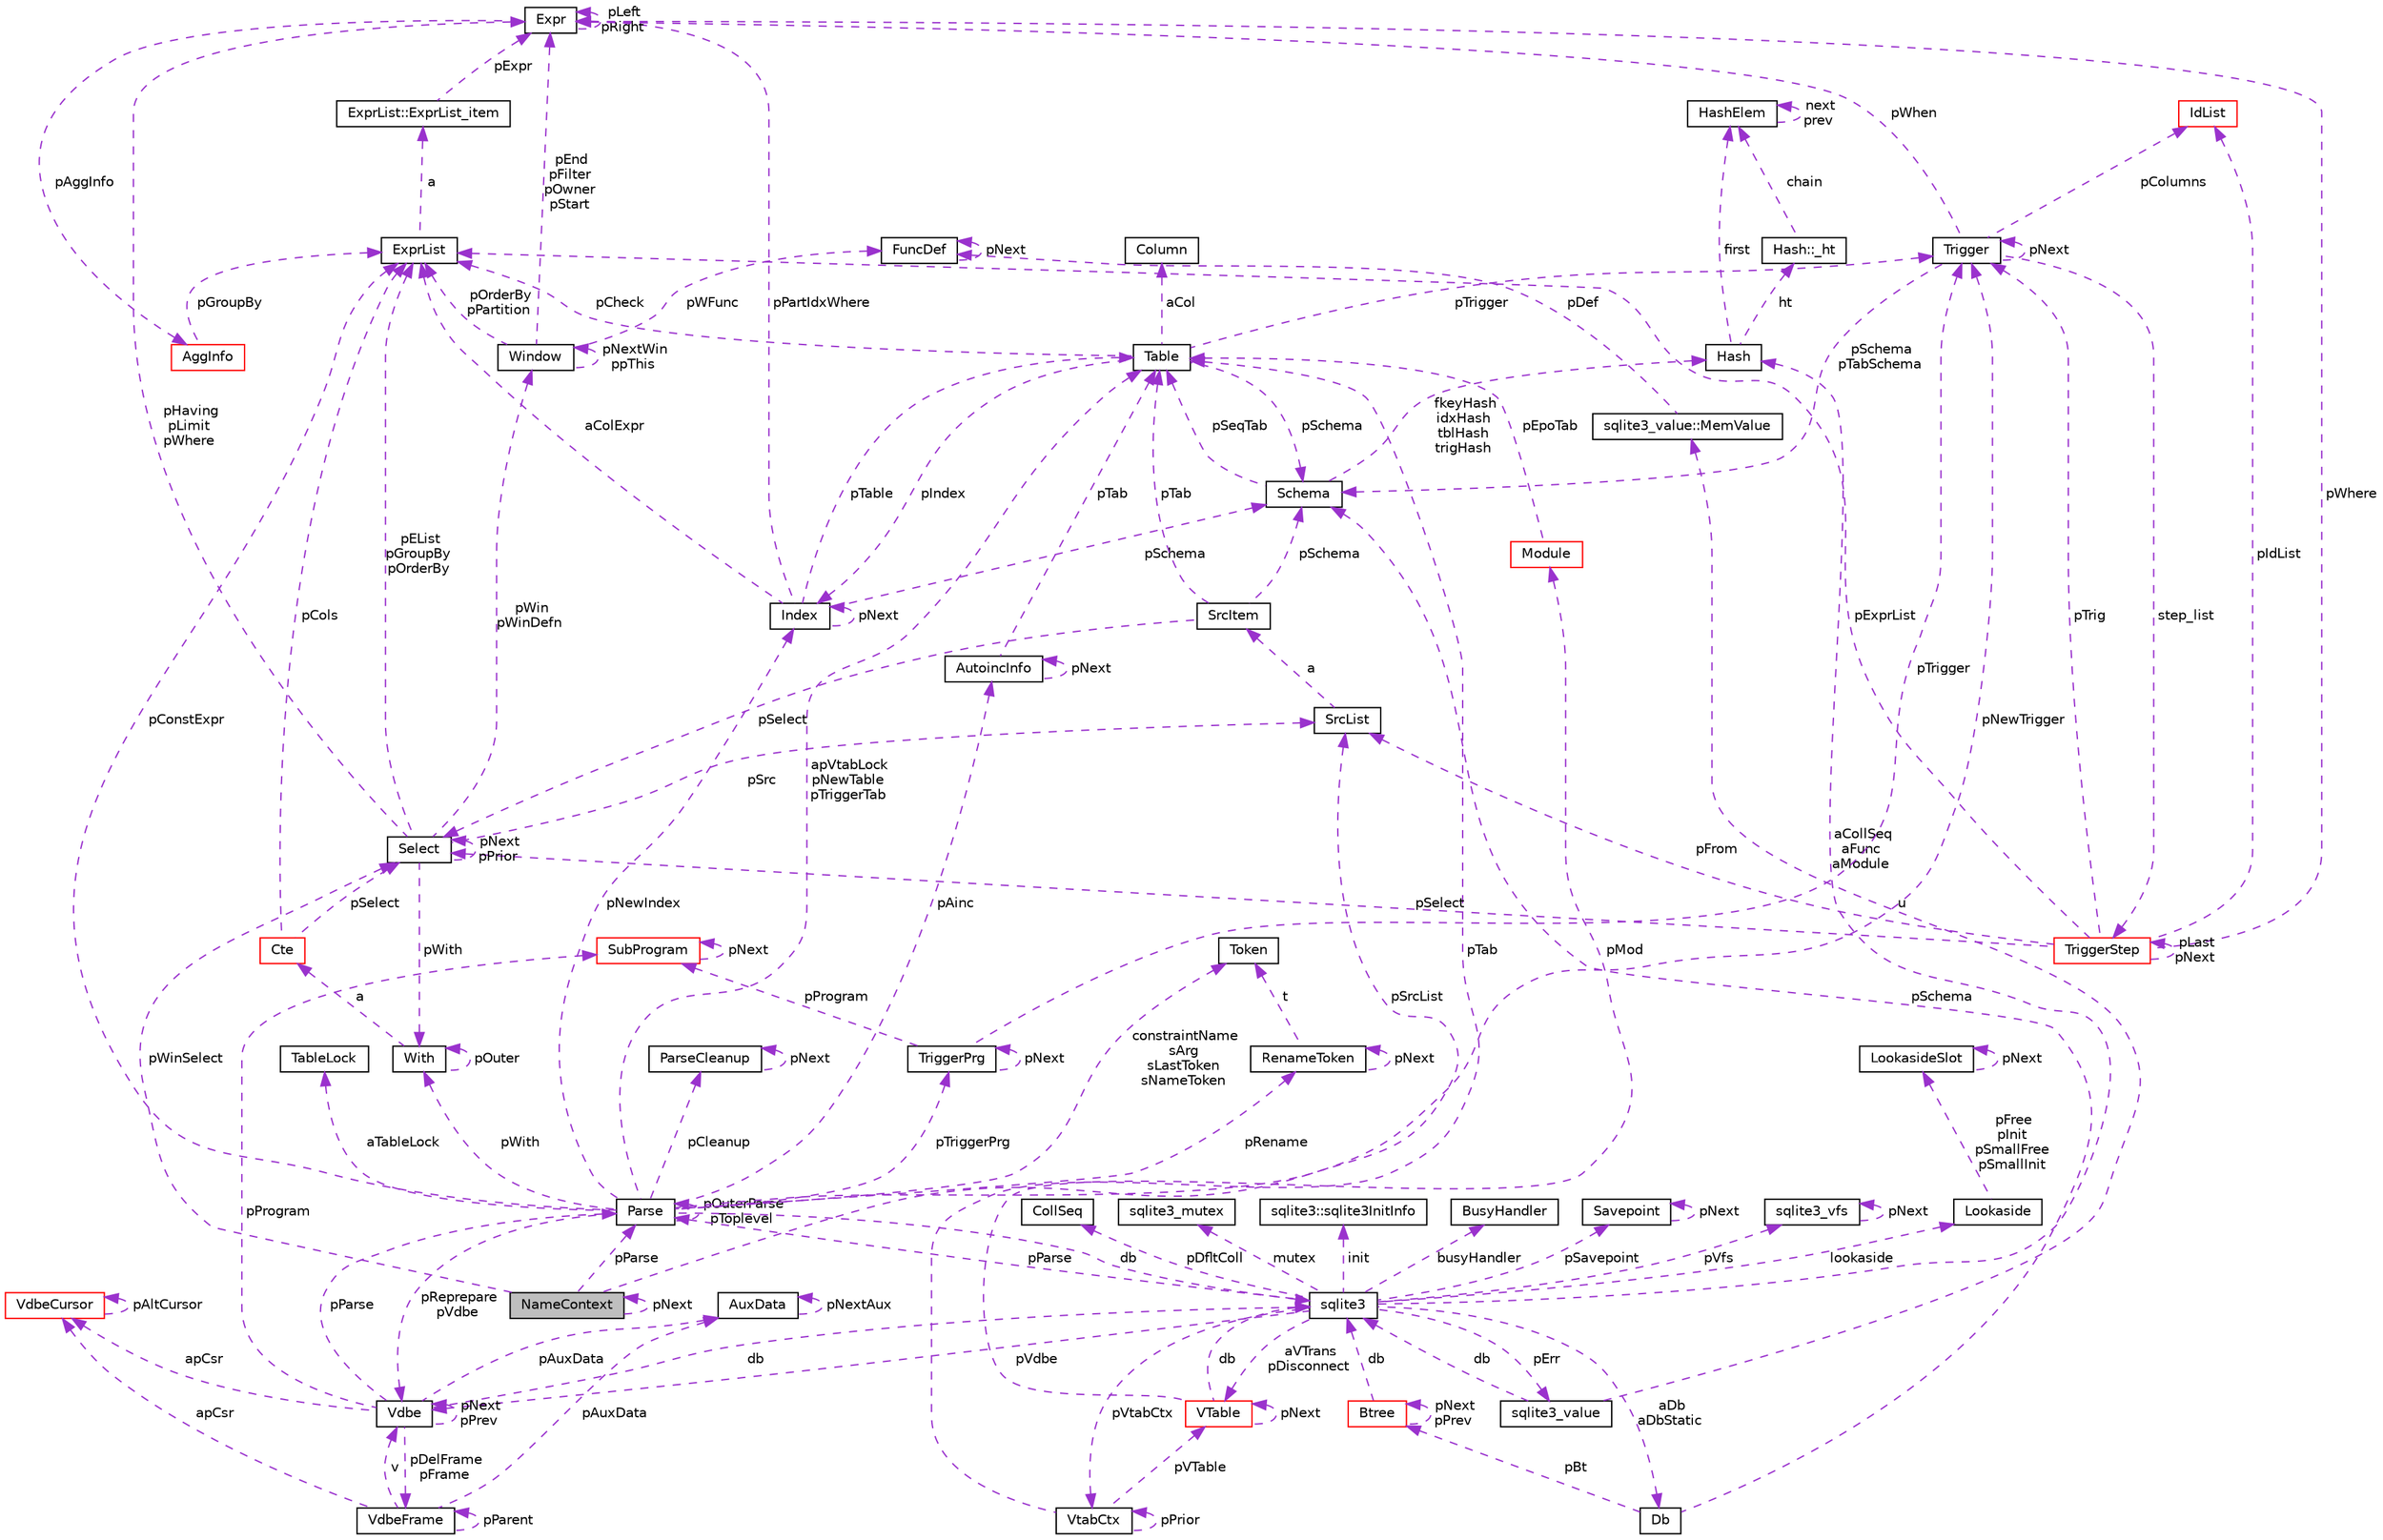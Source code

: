 digraph "NameContext"
{
 // LATEX_PDF_SIZE
  edge [fontname="Helvetica",fontsize="10",labelfontname="Helvetica",labelfontsize="10"];
  node [fontname="Helvetica",fontsize="10",shape=record];
  Node1 [label="NameContext",height=0.2,width=0.4,color="black", fillcolor="grey75", style="filled", fontcolor="black",tooltip=" "];
  Node2 -> Node1 [dir="back",color="darkorchid3",fontsize="10",style="dashed",label=" pParse" ,fontname="Helvetica"];
  Node2 [label="Parse",height=0.2,width=0.4,color="black", fillcolor="white", style="filled",URL="$db/d1b/sqlite3_8c.html#db/dbb/structParse",tooltip=" "];
  Node3 -> Node2 [dir="back",color="darkorchid3",fontsize="10",style="dashed",label=" db" ,fontname="Helvetica"];
  Node3 [label="sqlite3",height=0.2,width=0.4,color="black", fillcolor="white", style="filled",URL="$d9/dcd/structsqlite3.html",tooltip=" "];
  Node4 -> Node3 [dir="back",color="darkorchid3",fontsize="10",style="dashed",label=" pVfs" ,fontname="Helvetica"];
  Node4 [label="sqlite3_vfs",height=0.2,width=0.4,color="black", fillcolor="white", style="filled",URL="$d3/d36/structsqlite3__vfs.html",tooltip=" "];
  Node4 -> Node4 [dir="back",color="darkorchid3",fontsize="10",style="dashed",label=" pNext" ,fontname="Helvetica"];
  Node5 -> Node3 [dir="back",color="darkorchid3",fontsize="10",style="dashed",label=" pVdbe" ,fontname="Helvetica"];
  Node5 [label="Vdbe",height=0.2,width=0.4,color="black", fillcolor="white", style="filled",URL="$db/d1b/sqlite3_8c.html#de/d53/structVdbe",tooltip=" "];
  Node3 -> Node5 [dir="back",color="darkorchid3",fontsize="10",style="dashed",label=" db" ,fontname="Helvetica"];
  Node5 -> Node5 [dir="back",color="darkorchid3",fontsize="10",style="dashed",label=" pNext\npPrev" ,fontname="Helvetica"];
  Node2 -> Node5 [dir="back",color="darkorchid3",fontsize="10",style="dashed",label=" pParse" ,fontname="Helvetica"];
  Node6 -> Node5 [dir="back",color="darkorchid3",fontsize="10",style="dashed",label=" apCsr" ,fontname="Helvetica"];
  Node6 [label="VdbeCursor",height=0.2,width=0.4,color="red", fillcolor="white", style="filled",URL="$db/d1b/sqlite3_8c.html#d0/dd5/structVdbeCursor",tooltip=" "];
  Node6 -> Node6 [dir="back",color="darkorchid3",fontsize="10",style="dashed",label=" pAltCursor" ,fontname="Helvetica"];
  Node9 -> Node5 [dir="back",color="darkorchid3",fontsize="10",style="dashed",label=" pDelFrame\npFrame" ,fontname="Helvetica"];
  Node9 [label="VdbeFrame",height=0.2,width=0.4,color="black", fillcolor="white", style="filled",URL="$db/d1b/sqlite3_8c.html#df/db1/structVdbeFrame",tooltip=" "];
  Node5 -> Node9 [dir="back",color="darkorchid3",fontsize="10",style="dashed",label=" v" ,fontname="Helvetica"];
  Node9 -> Node9 [dir="back",color="darkorchid3",fontsize="10",style="dashed",label=" pParent" ,fontname="Helvetica"];
  Node6 -> Node9 [dir="back",color="darkorchid3",fontsize="10",style="dashed",label=" apCsr" ,fontname="Helvetica"];
  Node10 -> Node9 [dir="back",color="darkorchid3",fontsize="10",style="dashed",label=" pAuxData" ,fontname="Helvetica"];
  Node10 [label="AuxData",height=0.2,width=0.4,color="black", fillcolor="white", style="filled",URL="$d7/d4c/structAuxData.html",tooltip=" "];
  Node10 -> Node10 [dir="back",color="darkorchid3",fontsize="10",style="dashed",label=" pNextAux" ,fontname="Helvetica"];
  Node11 -> Node5 [dir="back",color="darkorchid3",fontsize="10",style="dashed",label=" pProgram" ,fontname="Helvetica"];
  Node11 [label="SubProgram",height=0.2,width=0.4,color="red", fillcolor="white", style="filled",URL="$db/d1b/sqlite3_8c.html#de/d7a/structSubProgram",tooltip=" "];
  Node11 -> Node11 [dir="back",color="darkorchid3",fontsize="10",style="dashed",label=" pNext" ,fontname="Helvetica"];
  Node10 -> Node5 [dir="back",color="darkorchid3",fontsize="10",style="dashed",label=" pAuxData" ,fontname="Helvetica"];
  Node8 -> Node3 [dir="back",color="darkorchid3",fontsize="10",style="dashed",label=" pDfltColl" ,fontname="Helvetica"];
  Node8 [label="CollSeq",height=0.2,width=0.4,color="black", fillcolor="white", style="filled",URL="$d1/d4e/structCollSeq.html",tooltip=" "];
  Node47 -> Node3 [dir="back",color="darkorchid3",fontsize="10",style="dashed",label=" mutex" ,fontname="Helvetica"];
  Node47 [label="sqlite3_mutex",height=0.2,width=0.4,color="black", fillcolor="white", style="filled",URL="$db/d1b/sqlite3_8c.html#d5/d3c/structsqlite3__mutex",tooltip=" "];
  Node48 -> Node3 [dir="back",color="darkorchid3",fontsize="10",style="dashed",label=" aDb\naDbStatic" ,fontname="Helvetica"];
  Node48 [label="Db",height=0.2,width=0.4,color="black", fillcolor="white", style="filled",URL="$db/d1b/sqlite3_8c.html#d2/d6b/structDb",tooltip=" "];
  Node49 -> Node48 [dir="back",color="darkorchid3",fontsize="10",style="dashed",label=" pBt" ,fontname="Helvetica"];
  Node49 [label="Btree",height=0.2,width=0.4,color="red", fillcolor="white", style="filled",URL="$db/d1b/sqlite3_8c.html#dd/db3/structBtree",tooltip=" "];
  Node3 -> Node49 [dir="back",color="darkorchid3",fontsize="10",style="dashed",label=" db" ,fontname="Helvetica"];
  Node49 -> Node49 [dir="back",color="darkorchid3",fontsize="10",style="dashed",label=" pNext\npPrev" ,fontname="Helvetica"];
  Node24 -> Node48 [dir="back",color="darkorchid3",fontsize="10",style="dashed",label=" pSchema" ,fontname="Helvetica"];
  Node24 [label="Schema",height=0.2,width=0.4,color="black", fillcolor="white", style="filled",URL="$db/d1b/sqlite3_8c.html#d8/db0/structSchema",tooltip=" "];
  Node25 -> Node24 [dir="back",color="darkorchid3",fontsize="10",style="dashed",label=" fkeyHash\nidxHash\ntblHash\ntrigHash" ,fontname="Helvetica"];
  Node25 [label="Hash",height=0.2,width=0.4,color="black", fillcolor="white", style="filled",URL="$db/d1b/sqlite3_8c.html#d1/dbe/structHash",tooltip=" "];
  Node26 -> Node25 [dir="back",color="darkorchid3",fontsize="10",style="dashed",label=" first" ,fontname="Helvetica"];
  Node26 [label="HashElem",height=0.2,width=0.4,color="black", fillcolor="white", style="filled",URL="$db/d1b/sqlite3_8c.html#da/d21/structHashElem",tooltip=" "];
  Node26 -> Node26 [dir="back",color="darkorchid3",fontsize="10",style="dashed",label=" next\nprev" ,fontname="Helvetica"];
  Node27 -> Node25 [dir="back",color="darkorchid3",fontsize="10",style="dashed",label=" ht" ,fontname="Helvetica"];
  Node27 [label="Hash::_ht",height=0.2,width=0.4,color="black", fillcolor="white", style="filled",URL="$db/d1b/sqlite3_8c.html#d7/d1f/structHash_1_1__ht",tooltip=" "];
  Node26 -> Node27 [dir="back",color="darkorchid3",fontsize="10",style="dashed",label=" chain" ,fontname="Helvetica"];
  Node21 -> Node24 [dir="back",color="darkorchid3",fontsize="10",style="dashed",label=" pSeqTab" ,fontname="Helvetica"];
  Node21 [label="Table",height=0.2,width=0.4,color="black", fillcolor="white", style="filled",URL="$db/d1b/sqlite3_8c.html#dc/dcb/structTable",tooltip=" "];
  Node22 -> Node21 [dir="back",color="darkorchid3",fontsize="10",style="dashed",label=" aCol" ,fontname="Helvetica"];
  Node22 [label="Column",height=0.2,width=0.4,color="black", fillcolor="white", style="filled",URL="$db/d1b/sqlite3_8c.html#dc/dc1/structColumn",tooltip=" "];
  Node23 -> Node21 [dir="back",color="darkorchid3",fontsize="10",style="dashed",label=" pIndex" ,fontname="Helvetica"];
  Node23 [label="Index",height=0.2,width=0.4,color="black", fillcolor="white", style="filled",URL="$db/d1b/sqlite3_8c.html#df/d86/structIndex",tooltip=" "];
  Node21 -> Node23 [dir="back",color="darkorchid3",fontsize="10",style="dashed",label=" pTable" ,fontname="Helvetica"];
  Node23 -> Node23 [dir="back",color="darkorchid3",fontsize="10",style="dashed",label=" pNext" ,fontname="Helvetica"];
  Node24 -> Node23 [dir="back",color="darkorchid3",fontsize="10",style="dashed",label=" pSchema" ,fontname="Helvetica"];
  Node28 -> Node23 [dir="back",color="darkorchid3",fontsize="10",style="dashed",label=" pPartIdxWhere" ,fontname="Helvetica"];
  Node28 [label="Expr",height=0.2,width=0.4,color="black", fillcolor="white", style="filled",URL="$db/d1b/sqlite3_8c.html#d4/dfb/structExpr",tooltip=" "];
  Node28 -> Node28 [dir="back",color="darkorchid3",fontsize="10",style="dashed",label=" pLeft\npRight" ,fontname="Helvetica"];
  Node29 -> Node28 [dir="back",color="darkorchid3",fontsize="10",style="dashed",label=" pAggInfo" ,fontname="Helvetica"];
  Node29 [label="AggInfo",height=0.2,width=0.4,color="red", fillcolor="white", style="filled",URL="$db/d1b/sqlite3_8c.html#d2/dc8/structAggInfo",tooltip=" "];
  Node30 -> Node29 [dir="back",color="darkorchid3",fontsize="10",style="dashed",label=" pGroupBy" ,fontname="Helvetica"];
  Node30 [label="ExprList",height=0.2,width=0.4,color="black", fillcolor="white", style="filled",URL="$db/d1b/sqlite3_8c.html#d5/d5c/structExprList",tooltip=" "];
  Node31 -> Node30 [dir="back",color="darkorchid3",fontsize="10",style="dashed",label=" a" ,fontname="Helvetica"];
  Node31 [label="ExprList::ExprList_item",height=0.2,width=0.4,color="black", fillcolor="white", style="filled",URL="$db/d1b/sqlite3_8c.html#d8/dae/structExprList_1_1ExprList__item",tooltip=" "];
  Node28 -> Node31 [dir="back",color="darkorchid3",fontsize="10",style="dashed",label=" pExpr" ,fontname="Helvetica"];
  Node30 -> Node23 [dir="back",color="darkorchid3",fontsize="10",style="dashed",label=" aColExpr" ,fontname="Helvetica"];
  Node30 -> Node21 [dir="back",color="darkorchid3",fontsize="10",style="dashed",label=" pCheck" ,fontname="Helvetica"];
  Node34 -> Node21 [dir="back",color="darkorchid3",fontsize="10",style="dashed",label=" pTrigger" ,fontname="Helvetica"];
  Node34 [label="Trigger",height=0.2,width=0.4,color="black", fillcolor="white", style="filled",URL="$db/d1b/sqlite3_8c.html#dc/d15/structTrigger",tooltip=" "];
  Node28 -> Node34 [dir="back",color="darkorchid3",fontsize="10",style="dashed",label=" pWhen" ,fontname="Helvetica"];
  Node35 -> Node34 [dir="back",color="darkorchid3",fontsize="10",style="dashed",label=" pColumns" ,fontname="Helvetica"];
  Node35 [label="IdList",height=0.2,width=0.4,color="red", fillcolor="white", style="filled",URL="$db/d1b/sqlite3_8c.html#da/d69/structIdList",tooltip=" "];
  Node24 -> Node34 [dir="back",color="darkorchid3",fontsize="10",style="dashed",label=" pSchema\npTabSchema" ,fontname="Helvetica"];
  Node37 -> Node34 [dir="back",color="darkorchid3",fontsize="10",style="dashed",label=" step_list" ,fontname="Helvetica"];
  Node37 [label="TriggerStep",height=0.2,width=0.4,color="red", fillcolor="white", style="filled",URL="$db/d1b/sqlite3_8c.html#d5/da5/structTriggerStep",tooltip=" "];
  Node34 -> Node37 [dir="back",color="darkorchid3",fontsize="10",style="dashed",label=" pTrig" ,fontname="Helvetica"];
  Node38 -> Node37 [dir="back",color="darkorchid3",fontsize="10",style="dashed",label=" pSelect" ,fontname="Helvetica"];
  Node38 [label="Select",height=0.2,width=0.4,color="black", fillcolor="white", style="filled",URL="$db/d1b/sqlite3_8c.html#dd/d39/structSelect",tooltip=" "];
  Node30 -> Node38 [dir="back",color="darkorchid3",fontsize="10",style="dashed",label=" pEList\npGroupBy\npOrderBy" ,fontname="Helvetica"];
  Node39 -> Node38 [dir="back",color="darkorchid3",fontsize="10",style="dashed",label=" pSrc" ,fontname="Helvetica"];
  Node39 [label="SrcList",height=0.2,width=0.4,color="black", fillcolor="white", style="filled",URL="$db/d1b/sqlite3_8c.html#de/deb/structSrcList",tooltip=" "];
  Node40 -> Node39 [dir="back",color="darkorchid3",fontsize="10",style="dashed",label=" a" ,fontname="Helvetica"];
  Node40 [label="SrcItem",height=0.2,width=0.4,color="black", fillcolor="white", style="filled",URL="$db/d1b/sqlite3_8c.html#d0/d26/structSrcItem",tooltip=" "];
  Node24 -> Node40 [dir="back",color="darkorchid3",fontsize="10",style="dashed",label=" pSchema" ,fontname="Helvetica"];
  Node21 -> Node40 [dir="back",color="darkorchid3",fontsize="10",style="dashed",label=" pTab" ,fontname="Helvetica"];
  Node38 -> Node40 [dir="back",color="darkorchid3",fontsize="10",style="dashed",label=" pSelect" ,fontname="Helvetica"];
  Node28 -> Node38 [dir="back",color="darkorchid3",fontsize="10",style="dashed",label=" pHaving\npLimit\npWhere" ,fontname="Helvetica"];
  Node38 -> Node38 [dir="back",color="darkorchid3",fontsize="10",style="dashed",label=" pNext\npPrior" ,fontname="Helvetica"];
  Node41 -> Node38 [dir="back",color="darkorchid3",fontsize="10",style="dashed",label=" pWith" ,fontname="Helvetica"];
  Node41 [label="With",height=0.2,width=0.4,color="black", fillcolor="white", style="filled",URL="$db/d1b/sqlite3_8c.html#df/d70/structWith",tooltip=" "];
  Node41 -> Node41 [dir="back",color="darkorchid3",fontsize="10",style="dashed",label=" pOuter" ,fontname="Helvetica"];
  Node42 -> Node41 [dir="back",color="darkorchid3",fontsize="10",style="dashed",label=" a" ,fontname="Helvetica"];
  Node42 [label="Cte",height=0.2,width=0.4,color="red", fillcolor="white", style="filled",URL="$db/d1b/sqlite3_8c.html#da/dbd/structCte",tooltip=" "];
  Node30 -> Node42 [dir="back",color="darkorchid3",fontsize="10",style="dashed",label=" pCols" ,fontname="Helvetica"];
  Node38 -> Node42 [dir="back",color="darkorchid3",fontsize="10",style="dashed",label=" pSelect" ,fontname="Helvetica"];
  Node44 -> Node38 [dir="back",color="darkorchid3",fontsize="10",style="dashed",label=" pWin\npWinDefn" ,fontname="Helvetica"];
  Node44 [label="Window",height=0.2,width=0.4,color="black", fillcolor="white", style="filled",URL="$db/d1b/sqlite3_8c.html#d6/d08/structWindow",tooltip=" "];
  Node30 -> Node44 [dir="back",color="darkorchid3",fontsize="10",style="dashed",label=" pOrderBy\npPartition" ,fontname="Helvetica"];
  Node28 -> Node44 [dir="back",color="darkorchid3",fontsize="10",style="dashed",label=" pEnd\npFilter\npOwner\npStart" ,fontname="Helvetica"];
  Node44 -> Node44 [dir="back",color="darkorchid3",fontsize="10",style="dashed",label=" pNextWin\nppThis" ,fontname="Helvetica"];
  Node14 -> Node44 [dir="back",color="darkorchid3",fontsize="10",style="dashed",label=" pWFunc" ,fontname="Helvetica"];
  Node14 [label="FuncDef",height=0.2,width=0.4,color="black", fillcolor="white", style="filled",URL="$d1/d3a/structFuncDef.html",tooltip=" "];
  Node14 -> Node14 [dir="back",color="darkorchid3",fontsize="10",style="dashed",label=" pNext" ,fontname="Helvetica"];
  Node39 -> Node37 [dir="back",color="darkorchid3",fontsize="10",style="dashed",label=" pFrom" ,fontname="Helvetica"];
  Node28 -> Node37 [dir="back",color="darkorchid3",fontsize="10",style="dashed",label=" pWhere" ,fontname="Helvetica"];
  Node30 -> Node37 [dir="back",color="darkorchid3",fontsize="10",style="dashed",label=" pExprList" ,fontname="Helvetica"];
  Node35 -> Node37 [dir="back",color="darkorchid3",fontsize="10",style="dashed",label=" pIdList" ,fontname="Helvetica"];
  Node37 -> Node37 [dir="back",color="darkorchid3",fontsize="10",style="dashed",label=" pLast\npNext" ,fontname="Helvetica"];
  Node34 -> Node34 [dir="back",color="darkorchid3",fontsize="10",style="dashed",label=" pNext" ,fontname="Helvetica"];
  Node24 -> Node21 [dir="back",color="darkorchid3",fontsize="10",style="dashed",label=" pSchema" ,fontname="Helvetica"];
  Node66 -> Node3 [dir="back",color="darkorchid3",fontsize="10",style="dashed",label=" init" ,fontname="Helvetica"];
  Node66 [label="sqlite3::sqlite3InitInfo",height=0.2,width=0.4,color="black", fillcolor="white", style="filled",URL="$d9/dcd/structsqlite3.html#df/d52/structsqlite3_1_1sqlite3InitInfo",tooltip=" "];
  Node2 -> Node3 [dir="back",color="darkorchid3",fontsize="10",style="dashed",label=" pParse" ,fontname="Helvetica"];
  Node16 -> Node3 [dir="back",color="darkorchid3",fontsize="10",style="dashed",label=" pErr" ,fontname="Helvetica"];
  Node16 [label="sqlite3_value",height=0.2,width=0.4,color="black", fillcolor="white", style="filled",URL="$d0/d9c/structsqlite3__value.html",tooltip=" "];
  Node17 -> Node16 [dir="back",color="darkorchid3",fontsize="10",style="dashed",label=" u" ,fontname="Helvetica"];
  Node17 [label="sqlite3_value::MemValue",height=0.2,width=0.4,color="black", fillcolor="white", style="filled",URL="$d0/d9c/structsqlite3__value.html#d5/da9/unionsqlite3__value_1_1MemValue",tooltip=" "];
  Node14 -> Node17 [dir="back",color="darkorchid3",fontsize="10",style="dashed",label=" pDef" ,fontname="Helvetica"];
  Node3 -> Node16 [dir="back",color="darkorchid3",fontsize="10",style="dashed",label=" db" ,fontname="Helvetica"];
  Node67 -> Node3 [dir="back",color="darkorchid3",fontsize="10",style="dashed",label=" lookaside" ,fontname="Helvetica"];
  Node67 [label="Lookaside",height=0.2,width=0.4,color="black", fillcolor="white", style="filled",URL="$db/d1b/sqlite3_8c.html#d9/d54/structLookaside",tooltip=" "];
  Node68 -> Node67 [dir="back",color="darkorchid3",fontsize="10",style="dashed",label=" pFree\npInit\npSmallFree\npSmallInit" ,fontname="Helvetica"];
  Node68 [label="LookasideSlot",height=0.2,width=0.4,color="black", fillcolor="white", style="filled",URL="$db/d1b/sqlite3_8c.html#d1/de0/structLookasideSlot",tooltip=" "];
  Node68 -> Node68 [dir="back",color="darkorchid3",fontsize="10",style="dashed",label=" pNext" ,fontname="Helvetica"];
  Node25 -> Node3 [dir="back",color="darkorchid3",fontsize="10",style="dashed",label=" aCollSeq\naFunc\naModule" ,fontname="Helvetica"];
  Node69 -> Node3 [dir="back",color="darkorchid3",fontsize="10",style="dashed",label=" pVtabCtx" ,fontname="Helvetica"];
  Node69 [label="VtabCtx",height=0.2,width=0.4,color="black", fillcolor="white", style="filled",URL="$db/d1b/sqlite3_8c.html#d3/d4f/structVtabCtx",tooltip=" "];
  Node18 -> Node69 [dir="back",color="darkorchid3",fontsize="10",style="dashed",label=" pVTable" ,fontname="Helvetica"];
  Node18 [label="VTable",height=0.2,width=0.4,color="red", fillcolor="white", style="filled",URL="$db/d1b/sqlite3_8c.html#d9/dde/structVTable",tooltip=" "];
  Node3 -> Node18 [dir="back",color="darkorchid3",fontsize="10",style="dashed",label=" db" ,fontname="Helvetica"];
  Node19 -> Node18 [dir="back",color="darkorchid3",fontsize="10",style="dashed",label=" pMod" ,fontname="Helvetica"];
  Node19 [label="Module",height=0.2,width=0.4,color="red", fillcolor="white", style="filled",URL="$d0/dc5/structModule.html",tooltip=" "];
  Node21 -> Node19 [dir="back",color="darkorchid3",fontsize="10",style="dashed",label=" pEpoTab" ,fontname="Helvetica"];
  Node18 -> Node18 [dir="back",color="darkorchid3",fontsize="10",style="dashed",label=" pNext" ,fontname="Helvetica"];
  Node21 -> Node69 [dir="back",color="darkorchid3",fontsize="10",style="dashed",label=" pTab" ,fontname="Helvetica"];
  Node69 -> Node69 [dir="back",color="darkorchid3",fontsize="10",style="dashed",label=" pPrior" ,fontname="Helvetica"];
  Node18 -> Node3 [dir="back",color="darkorchid3",fontsize="10",style="dashed",label=" aVTrans\npDisconnect" ,fontname="Helvetica"];
  Node70 -> Node3 [dir="back",color="darkorchid3",fontsize="10",style="dashed",label=" busyHandler" ,fontname="Helvetica"];
  Node70 [label="BusyHandler",height=0.2,width=0.4,color="black", fillcolor="white", style="filled",URL="$dc/d2e/structBusyHandler.html",tooltip=" "];
  Node71 -> Node3 [dir="back",color="darkorchid3",fontsize="10",style="dashed",label=" pSavepoint" ,fontname="Helvetica"];
  Node71 [label="Savepoint",height=0.2,width=0.4,color="black", fillcolor="white", style="filled",URL="$db/d1b/sqlite3_8c.html#d3/d2f/structSavepoint",tooltip=" "];
  Node71 -> Node71 [dir="back",color="darkorchid3",fontsize="10",style="dashed",label=" pNext" ,fontname="Helvetica"];
  Node5 -> Node2 [dir="back",color="darkorchid3",fontsize="10",style="dashed",label=" pReprepare\npVdbe" ,fontname="Helvetica"];
  Node30 -> Node2 [dir="back",color="darkorchid3",fontsize="10",style="dashed",label=" pConstExpr" ,fontname="Helvetica"];
  Node72 -> Node2 [dir="back",color="darkorchid3",fontsize="10",style="dashed",label=" constraintName\nsArg\nsLastToken\nsNameToken" ,fontname="Helvetica"];
  Node72 [label="Token",height=0.2,width=0.4,color="black", fillcolor="white", style="filled",URL="$db/d1b/sqlite3_8c.html#df/dcd/structToken",tooltip=" "];
  Node73 -> Node2 [dir="back",color="darkorchid3",fontsize="10",style="dashed",label=" aTableLock" ,fontname="Helvetica"];
  Node73 [label="TableLock",height=0.2,width=0.4,color="black", fillcolor="white", style="filled",URL="$db/d1b/sqlite3_8c.html#d1/d79/structTableLock",tooltip=" "];
  Node74 -> Node2 [dir="back",color="darkorchid3",fontsize="10",style="dashed",label=" pAinc" ,fontname="Helvetica"];
  Node74 [label="AutoincInfo",height=0.2,width=0.4,color="black", fillcolor="white", style="filled",URL="$db/d1b/sqlite3_8c.html#db/d7b/structAutoincInfo",tooltip=" "];
  Node74 -> Node74 [dir="back",color="darkorchid3",fontsize="10",style="dashed",label=" pNext" ,fontname="Helvetica"];
  Node21 -> Node74 [dir="back",color="darkorchid3",fontsize="10",style="dashed",label=" pTab" ,fontname="Helvetica"];
  Node2 -> Node2 [dir="back",color="darkorchid3",fontsize="10",style="dashed",label=" pOuterParse\npToplevel" ,fontname="Helvetica"];
  Node21 -> Node2 [dir="back",color="darkorchid3",fontsize="10",style="dashed",label=" apVtabLock\npNewTable\npTriggerTab" ,fontname="Helvetica"];
  Node75 -> Node2 [dir="back",color="darkorchid3",fontsize="10",style="dashed",label=" pTriggerPrg" ,fontname="Helvetica"];
  Node75 [label="TriggerPrg",height=0.2,width=0.4,color="black", fillcolor="white", style="filled",URL="$db/d1b/sqlite3_8c.html#d9/d62/structTriggerPrg",tooltip=" "];
  Node34 -> Node75 [dir="back",color="darkorchid3",fontsize="10",style="dashed",label=" pTrigger" ,fontname="Helvetica"];
  Node75 -> Node75 [dir="back",color="darkorchid3",fontsize="10",style="dashed",label=" pNext" ,fontname="Helvetica"];
  Node11 -> Node75 [dir="back",color="darkorchid3",fontsize="10",style="dashed",label=" pProgram" ,fontname="Helvetica"];
  Node76 -> Node2 [dir="back",color="darkorchid3",fontsize="10",style="dashed",label=" pCleanup" ,fontname="Helvetica"];
  Node76 [label="ParseCleanup",height=0.2,width=0.4,color="black", fillcolor="white", style="filled",URL="$de/d52/structParseCleanup.html",tooltip=" "];
  Node76 -> Node76 [dir="back",color="darkorchid3",fontsize="10",style="dashed",label=" pNext" ,fontname="Helvetica"];
  Node23 -> Node2 [dir="back",color="darkorchid3",fontsize="10",style="dashed",label=" pNewIndex" ,fontname="Helvetica"];
  Node34 -> Node2 [dir="back",color="darkorchid3",fontsize="10",style="dashed",label=" pNewTrigger" ,fontname="Helvetica"];
  Node41 -> Node2 [dir="back",color="darkorchid3",fontsize="10",style="dashed",label=" pWith" ,fontname="Helvetica"];
  Node77 -> Node2 [dir="back",color="darkorchid3",fontsize="10",style="dashed",label=" pRename" ,fontname="Helvetica"];
  Node77 [label="RenameToken",height=0.2,width=0.4,color="black", fillcolor="white", style="filled",URL="$db/d1b/sqlite3_8c.html#d7/db5/structRenameToken",tooltip=" "];
  Node72 -> Node77 [dir="back",color="darkorchid3",fontsize="10",style="dashed",label=" t" ,fontname="Helvetica"];
  Node77 -> Node77 [dir="back",color="darkorchid3",fontsize="10",style="dashed",label=" pNext" ,fontname="Helvetica"];
  Node39 -> Node1 [dir="back",color="darkorchid3",fontsize="10",style="dashed",label=" pSrcList" ,fontname="Helvetica"];
  Node1 -> Node1 [dir="back",color="darkorchid3",fontsize="10",style="dashed",label=" pNext" ,fontname="Helvetica"];
  Node38 -> Node1 [dir="back",color="darkorchid3",fontsize="10",style="dashed",label=" pWinSelect" ,fontname="Helvetica"];
}
